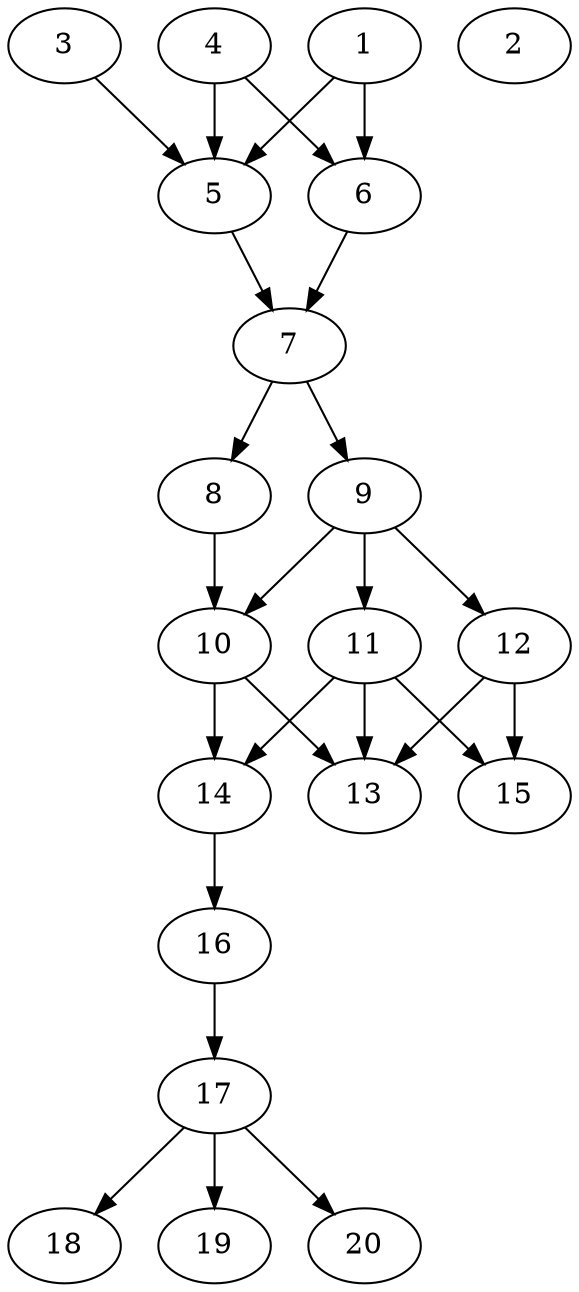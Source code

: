 // DAG automatically generated by daggen at Sat Jul 27 15:36:23 2019
// ./daggen --dot -n 20 --ccr 0.4 --fat 0.4 --regular 0.5 --density 0.7 --mindata 5242880 --maxdata 52428800 
digraph G {
  1 [size="78543360", alpha="0.02", expect_size="31417344"] 
  1 -> 5 [size ="31417344"]
  1 -> 6 [size ="31417344"]
  2 [size="61240320", alpha="0.16", expect_size="24496128"] 
  3 [size="127452160", alpha="0.01", expect_size="50980864"] 
  3 -> 5 [size ="50980864"]
  4 [size="52057600", alpha="0.13", expect_size="20823040"] 
  4 -> 5 [size ="20823040"]
  4 -> 6 [size ="20823040"]
  5 [size="128896000", alpha="0.13", expect_size="51558400"] 
  5 -> 7 [size ="51558400"]
  6 [size="123212800", alpha="0.19", expect_size="49285120"] 
  6 -> 7 [size ="49285120"]
  7 [size="105904640", alpha="0.11", expect_size="42361856"] 
  7 -> 8 [size ="42361856"]
  7 -> 9 [size ="42361856"]
  8 [size="104263680", alpha="0.14", expect_size="41705472"] 
  8 -> 10 [size ="41705472"]
  9 [size="114849280", alpha="0.08", expect_size="45939712"] 
  9 -> 10 [size ="45939712"]
  9 -> 11 [size ="45939712"]
  9 -> 12 [size ="45939712"]
  10 [size="63700480", alpha="0.09", expect_size="25480192"] 
  10 -> 13 [size ="25480192"]
  10 -> 14 [size ="25480192"]
  11 [size="123980800", alpha="0.07", expect_size="49592320"] 
  11 -> 13 [size ="49592320"]
  11 -> 14 [size ="49592320"]
  11 -> 15 [size ="49592320"]
  12 [size="18887680", alpha="0.12", expect_size="7555072"] 
  12 -> 13 [size ="7555072"]
  12 -> 15 [size ="7555072"]
  13 [size="110996480", alpha="0.03", expect_size="44398592"] 
  14 [size="114391040", alpha="0.14", expect_size="45756416"] 
  14 -> 16 [size ="45756416"]
  15 [size="70632960", alpha="0.11", expect_size="28253184"] 
  16 [size="29552640", alpha="0.10", expect_size="11821056"] 
  16 -> 17 [size ="11821056"]
  17 [size="23234560", alpha="0.18", expect_size="9293824"] 
  17 -> 18 [size ="9293824"]
  17 -> 19 [size ="9293824"]
  17 -> 20 [size ="9293824"]
  18 [size="88066560", alpha="0.05", expect_size="35226624"] 
  19 [size="54952960", alpha="0.20", expect_size="21981184"] 
  20 [size="103168000", alpha="0.16", expect_size="41267200"] 
}
